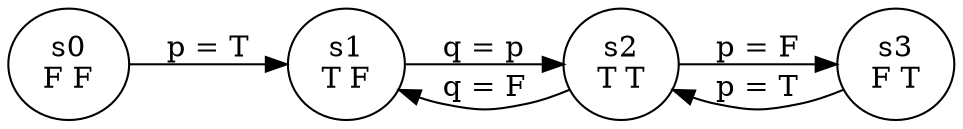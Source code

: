 digraph {
    rankdir = LR;

    "s0\nF F" -> "s1\nT F" [ label = "p = T" ];
    "s1\nT F" -> "s2\nT T" [ label = "q = p" ];
    "s2\nT T" -> "s1\nT F" [ label = "q = F" ];
    "s2\nT T" -> "s3\nF T" [ label = "p = F" ];
    "s3\nF T" -> "s2\nT T" [ label = "p = T" ];
}
